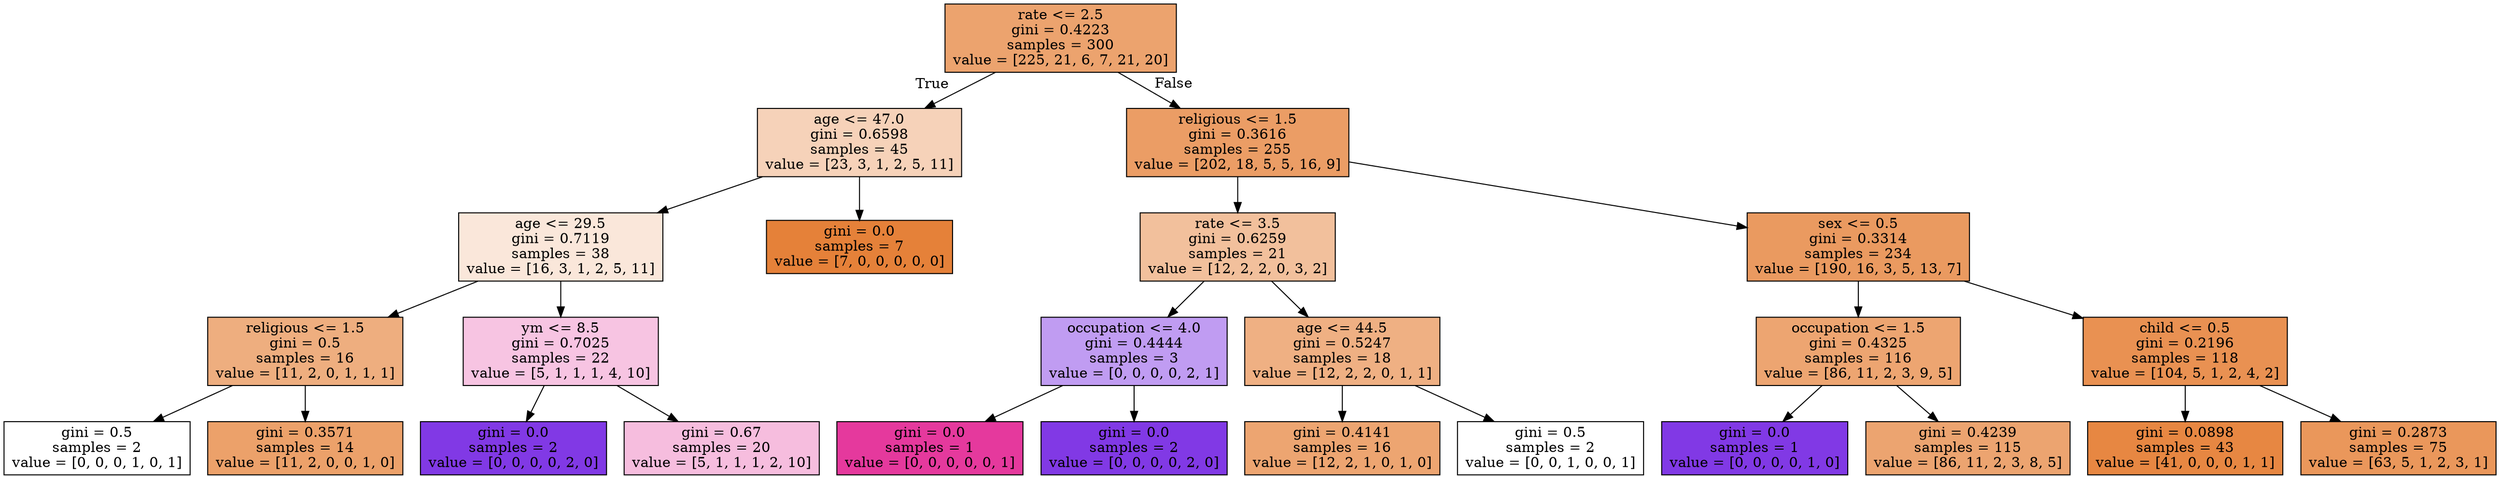 digraph Tree {
node [shape=box, style="filled", color="black"] ;
0 [label="rate <= 2.5\ngini = 0.4223\nsamples = 300\nvalue = [225, 21, 6, 7, 21, 20]", fillcolor="#e58139ba"] ;
1 [label="age <= 47.0\ngini = 0.6598\nsamples = 45\nvalue = [23, 3, 1, 2, 5, 11]", fillcolor="#e581395a"] ;
0 -> 1 [labeldistance=2.5, labelangle=45, headlabel="True"] ;
2 [label="age <= 29.5\ngini = 0.7119\nsamples = 38\nvalue = [16, 3, 1, 2, 5, 11]", fillcolor="#e581392f"] ;
1 -> 2 ;
3 [label="religious <= 1.5\ngini = 0.5\nsamples = 16\nvalue = [11, 2, 0, 1, 1, 1]", fillcolor="#e58139a4"] ;
2 -> 3 ;
4 [label="gini = 0.5\nsamples = 2\nvalue = [0, 0, 0, 1, 0, 1]", fillcolor="#399de500"] ;
3 -> 4 ;
5 [label="gini = 0.3571\nsamples = 14\nvalue = [11, 2, 0, 0, 1, 0]", fillcolor="#e58139bf"] ;
3 -> 5 ;
6 [label="ym <= 8.5\ngini = 0.7025\nsamples = 22\nvalue = [5, 1, 1, 1, 4, 10]", fillcolor="#e5399d4b"] ;
2 -> 6 ;
7 [label="gini = 0.0\nsamples = 2\nvalue = [0, 0, 0, 0, 2, 0]", fillcolor="#8139e5ff"] ;
6 -> 7 ;
8 [label="gini = 0.67\nsamples = 20\nvalue = [5, 1, 1, 1, 2, 10]", fillcolor="#e5399d55"] ;
6 -> 8 ;
9 [label="gini = 0.0\nsamples = 7\nvalue = [7, 0, 0, 0, 0, 0]", fillcolor="#e58139ff"] ;
1 -> 9 ;
10 [label="religious <= 1.5\ngini = 0.3616\nsamples = 255\nvalue = [202, 18, 5, 5, 16, 9]", fillcolor="#e58139c6"] ;
0 -> 10 [labeldistance=2.5, labelangle=-45, headlabel="False"] ;
11 [label="rate <= 3.5\ngini = 0.6259\nsamples = 21\nvalue = [12, 2, 2, 0, 3, 2]", fillcolor="#e581397f"] ;
10 -> 11 ;
12 [label="occupation <= 4.0\ngini = 0.4444\nsamples = 3\nvalue = [0, 0, 0, 0, 2, 1]", fillcolor="#8139e57f"] ;
11 -> 12 ;
13 [label="gini = 0.0\nsamples = 1\nvalue = [0, 0, 0, 0, 0, 1]", fillcolor="#e5399dff"] ;
12 -> 13 ;
14 [label="gini = 0.0\nsamples = 2\nvalue = [0, 0, 0, 0, 2, 0]", fillcolor="#8139e5ff"] ;
12 -> 14 ;
15 [label="age <= 44.5\ngini = 0.5247\nsamples = 18\nvalue = [12, 2, 2, 0, 1, 1]", fillcolor="#e581399f"] ;
11 -> 15 ;
16 [label="gini = 0.4141\nsamples = 16\nvalue = [12, 2, 1, 0, 1, 0]", fillcolor="#e58139b6"] ;
15 -> 16 ;
17 [label="gini = 0.5\nsamples = 2\nvalue = [0, 0, 1, 0, 0, 1]", fillcolor="#39e58100"] ;
15 -> 17 ;
18 [label="sex <= 0.5\ngini = 0.3314\nsamples = 234\nvalue = [190, 16, 3, 5, 13, 7]", fillcolor="#e58139cc"] ;
10 -> 18 ;
19 [label="occupation <= 1.5\ngini = 0.4325\nsamples = 116\nvalue = [86, 11, 2, 3, 9, 5]", fillcolor="#e58139b6"] ;
18 -> 19 ;
20 [label="gini = 0.0\nsamples = 1\nvalue = [0, 0, 0, 0, 1, 0]", fillcolor="#8139e5ff"] ;
19 -> 20 ;
21 [label="gini = 0.4239\nsamples = 115\nvalue = [86, 11, 2, 3, 8, 5]", fillcolor="#e58139b8"] ;
19 -> 21 ;
22 [label="child <= 0.5\ngini = 0.2196\nsamples = 118\nvalue = [104, 5, 1, 2, 4, 2]", fillcolor="#e58139df"] ;
18 -> 22 ;
23 [label="gini = 0.0898\nsamples = 43\nvalue = [41, 0, 0, 0, 1, 1]", fillcolor="#e58139f3"] ;
22 -> 23 ;
24 [label="gini = 0.2873\nsamples = 75\nvalue = [63, 5, 1, 2, 3, 1]", fillcolor="#e58139d3"] ;
22 -> 24 ;
}